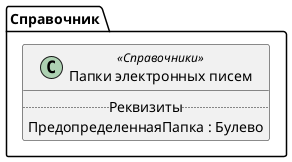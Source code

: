 ﻿@startuml ПапкиЭлектронныхПисем
'!include templates.wsd
'..\include templates.wsd
class Справочник.ПапкиЭлектронныхПисем as "Папки электронных писем" <<Справочники>>
{
..Реквизиты..
ПредопределеннаяПапка : Булево
}
@enduml
